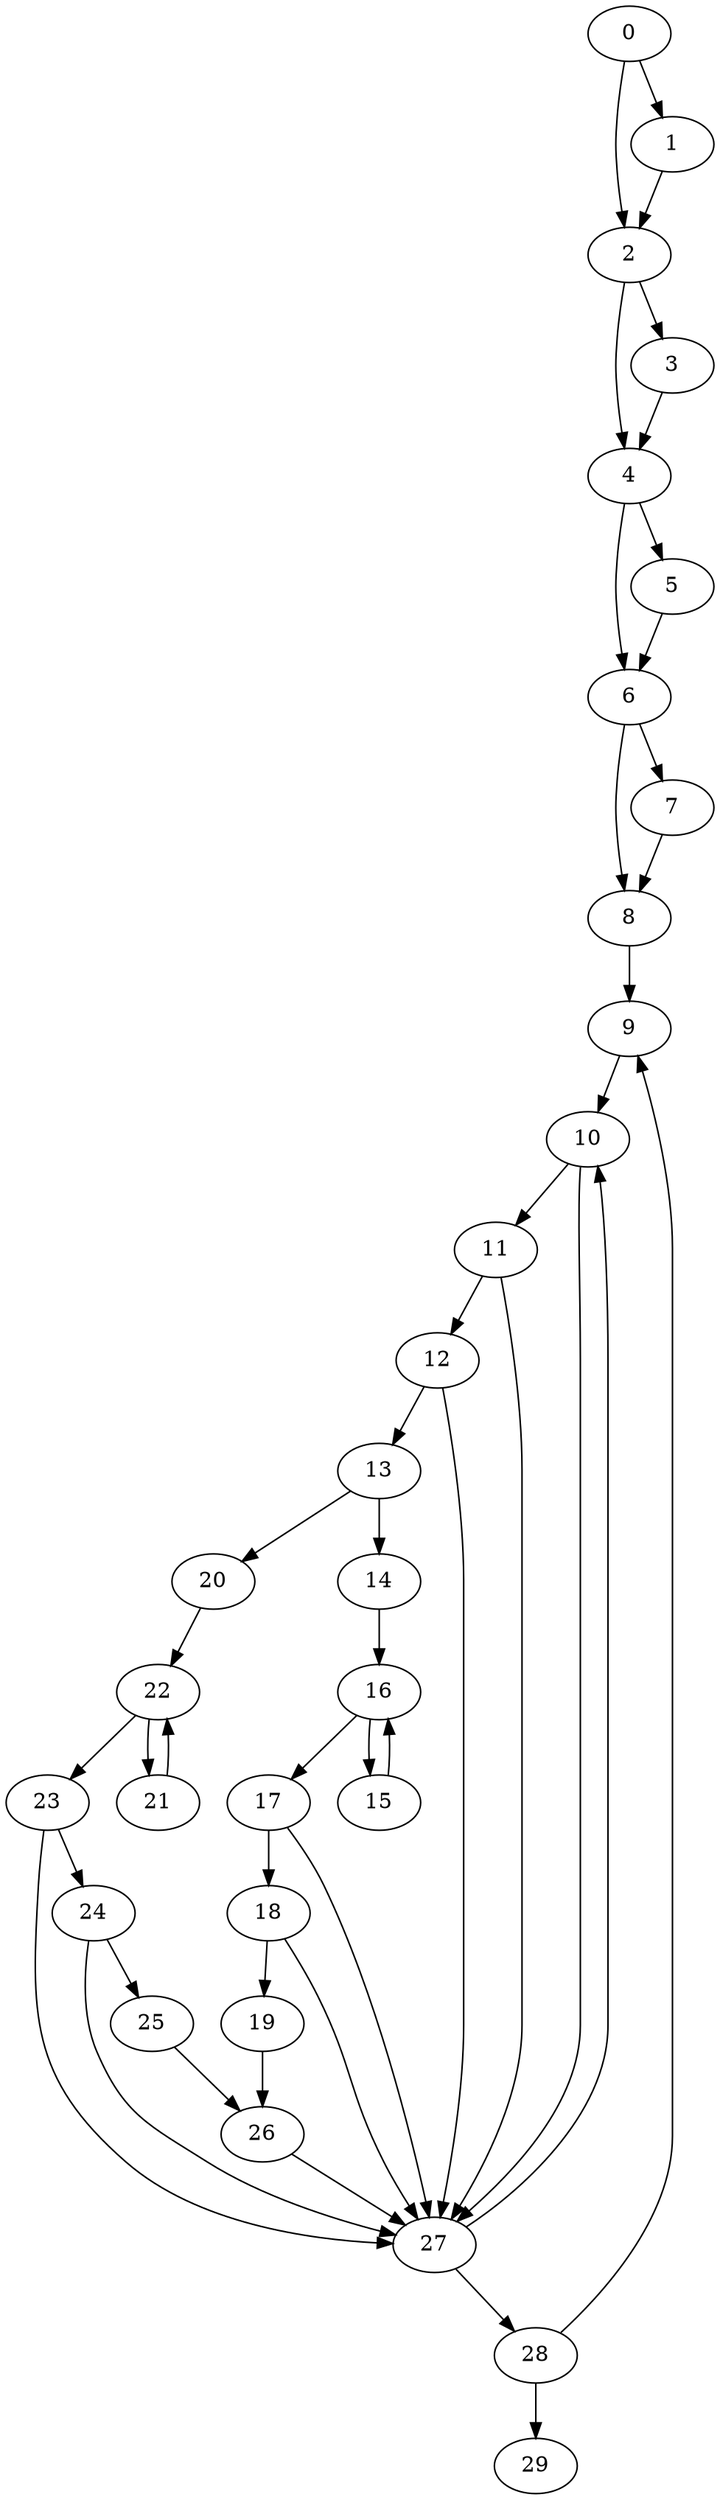 digraph {
	0
	1
	2
	3
	4
	5
	6
	7
	8
	9
	10
	11
	12
	13
	14
	15
	16
	17
	18
	19
	20
	21
	22
	23
	24
	25
	26
	27
	28
	29
	11 -> 12
	12 -> 13
	22 -> 21
	4 -> 5
	8 -> 9
	28 -> 9
	13 -> 20
	20 -> 22
	21 -> 22
	4 -> 6
	5 -> 6
	2 -> 4
	3 -> 4
	6 -> 8
	7 -> 8
	14 -> 16
	15 -> 16
	17 -> 18
	6 -> 7
	22 -> 23
	23 -> 24
	24 -> 25
	19 -> 26
	25 -> 26
	17 -> 27
	18 -> 27
	23 -> 27
	24 -> 27
	26 -> 27
	10 -> 27
	11 -> 27
	12 -> 27
	2 -> 3
	9 -> 10
	27 -> 10
	13 -> 14
	16 -> 15
	18 -> 19
	0 -> 1
	10 -> 11
	16 -> 17
	27 -> 28
	28 -> 29
	1 -> 2
	0 -> 2
}
